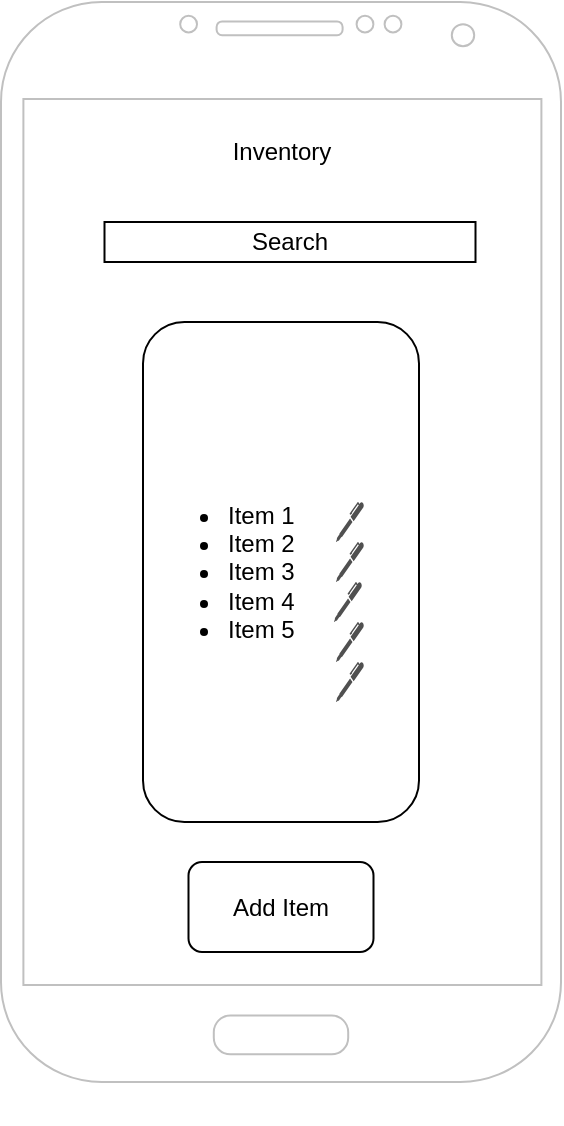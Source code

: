 <mxfile pages="5">
    <diagram id="EtNm9FF6X-3ODy4SjIhC" name="Home">
        <mxGraphModel dx="976" dy="455" grid="1" gridSize="10" guides="1" tooltips="1" connect="1" arrows="1" fold="1" page="1" pageScale="1" pageWidth="827" pageHeight="1169" math="0" shadow="0">
            <root>
                <mxCell id="xcEyomFVwvn7D0aUiw91-0"/>
                <mxCell id="xcEyomFVwvn7D0aUiw91-1" parent="xcEyomFVwvn7D0aUiw91-0"/>
                <mxCell id="BLegcr1bXetS_ptCZn9G-0" value="&lt;div&gt;&lt;span style=&quot;color: rgba(0 , 0 , 0 , 0) ; font-family: monospace ; font-size: 0px&quot;&gt;%3CmxGraphModel%3E%3Croot%3E%3CmxCell%20id%3D%220%22%2F%3E%3CmxCell%20id%3D%221%22%20parent%3D%220%22%2F%3E%3CmxCell%20id%3D%222%22%20value%3D%22Add%20item%22%20style%3D%22whiteSpace%3Dwrap%3Bhtml%3D1%3Baspect%3Dfixed%3B%22%20vertex%3D%221%22%20parent%3D%221%22%3E%3CmxGeometry%20x%3D%22402.5%22%20y%3D%22250%22%20width%3D%2280%22%20height%3D%2280%22%20as%3D%22geometry%22%2F%3E%3C%2FmxCell%3E%3C%2Froot%3E%3C%2FmxGraphModel%3E&lt;/span&gt;&lt;br&gt;&lt;/div&gt;" style="verticalLabelPosition=bottom;verticalAlign=top;html=1;shadow=0;dashed=0;strokeWidth=1;shape=mxgraph.android.phone2;strokeColor=#c0c0c0;" parent="xcEyomFVwvn7D0aUiw91-1" vertex="1">
                    <mxGeometry x="247.5" y="80" width="280" height="540" as="geometry"/>
                </mxCell>
                <mxCell id="BLegcr1bXetS_ptCZn9G-2" value="Inventory" style="text;html=1;strokeColor=none;fillColor=none;align=center;verticalAlign=middle;whiteSpace=wrap;rounded=0;" parent="xcEyomFVwvn7D0aUiw91-1" vertex="1">
                    <mxGeometry x="352.5" y="140" width="70" height="30" as="geometry"/>
                </mxCell>
                <mxCell id="BLegcr1bXetS_ptCZn9G-7" value="&lt;ul&gt;&lt;li&gt;Item 1&lt;/li&gt;&lt;li&gt;Item 2&lt;/li&gt;&lt;li&gt;Item 3&lt;/li&gt;&lt;li&gt;Item 4&lt;/li&gt;&lt;li&gt;Item 5&lt;/li&gt;&lt;/ul&gt;" style="rounded=1;whiteSpace=wrap;html=1;direction=south;align=left;" parent="xcEyomFVwvn7D0aUiw91-1" vertex="1">
                    <mxGeometry x="318.5" y="240" width="138" height="250" as="geometry"/>
                </mxCell>
                <mxCell id="a5B9yhYmjrvIFe5GESAX-0" value="Search" style="rounded=0;whiteSpace=wrap;html=1;" parent="xcEyomFVwvn7D0aUiw91-1" vertex="1">
                    <mxGeometry x="299.25" y="190" width="185.5" height="20" as="geometry"/>
                </mxCell>
                <mxCell id="o7q6VUiy_cesrPPZM_M3-0" value="" style="sketch=0;pointerEvents=1;shadow=0;dashed=0;html=1;strokeColor=none;fillColor=#505050;labelPosition=center;verticalLabelPosition=bottom;verticalAlign=top;outlineConnect=0;align=center;shape=mxgraph.office.concepts.writing_pen;" parent="xcEyomFVwvn7D0aUiw91-1" vertex="1">
                    <mxGeometry x="415" y="330" width="14" height="20" as="geometry"/>
                </mxCell>
                <mxCell id="o7q6VUiy_cesrPPZM_M3-1" value="" style="sketch=0;pointerEvents=1;shadow=0;dashed=0;html=1;strokeColor=none;fillColor=#505050;labelPosition=center;verticalLabelPosition=bottom;verticalAlign=top;outlineConnect=0;align=center;shape=mxgraph.office.concepts.writing_pen;" parent="xcEyomFVwvn7D0aUiw91-1" vertex="1">
                    <mxGeometry x="415" y="350" width="14" height="20" as="geometry"/>
                </mxCell>
                <mxCell id="o7q6VUiy_cesrPPZM_M3-2" value="" style="sketch=0;pointerEvents=1;shadow=0;dashed=0;html=1;strokeColor=none;fillColor=#505050;labelPosition=center;verticalLabelPosition=bottom;verticalAlign=top;outlineConnect=0;align=center;shape=mxgraph.office.concepts.writing_pen;" parent="xcEyomFVwvn7D0aUiw91-1" vertex="1">
                    <mxGeometry x="414" y="370" width="14" height="20" as="geometry"/>
                </mxCell>
                <mxCell id="o7q6VUiy_cesrPPZM_M3-3" value="" style="sketch=0;pointerEvents=1;shadow=0;dashed=0;html=1;strokeColor=none;fillColor=#505050;labelPosition=center;verticalLabelPosition=bottom;verticalAlign=top;outlineConnect=0;align=center;shape=mxgraph.office.concepts.writing_pen;" parent="xcEyomFVwvn7D0aUiw91-1" vertex="1">
                    <mxGeometry x="415" y="390" width="14" height="20" as="geometry"/>
                </mxCell>
                <mxCell id="o7q6VUiy_cesrPPZM_M3-4" value="" style="sketch=0;pointerEvents=1;shadow=0;dashed=0;html=1;strokeColor=none;fillColor=#505050;labelPosition=center;verticalLabelPosition=bottom;verticalAlign=top;outlineConnect=0;align=center;shape=mxgraph.office.concepts.writing_pen;" parent="xcEyomFVwvn7D0aUiw91-1" vertex="1">
                    <mxGeometry x="415" y="410" width="14" height="20" as="geometry"/>
                </mxCell>
                <mxCell id="SZnqoiL6_EiMQVeKlNE2-0" value="Add Item" style="rounded=1;whiteSpace=wrap;html=1;" parent="xcEyomFVwvn7D0aUiw91-1" vertex="1">
                    <mxGeometry x="341.25" y="510" width="92.5" height="45" as="geometry"/>
                </mxCell>
            </root>
        </mxGraphModel>
    </diagram>
    <diagram id="6oybD5asHyvLyP35SZ61" name="Add item">
        <mxGraphModel dx="1260" dy="616" grid="1" gridSize="10" guides="1" tooltips="1" connect="1" arrows="1" fold="1" page="1" pageScale="1" pageWidth="827" pageHeight="1169" math="0" shadow="0">
            <root>
                <mxCell id="DNtGfrfDivrr_IUyHh6b-0"/>
                <mxCell id="DNtGfrfDivrr_IUyHh6b-1" parent="DNtGfrfDivrr_IUyHh6b-0"/>
                <mxCell id="2qbssIr2wVkzotyTqTVe-1" value="" style="verticalLabelPosition=bottom;verticalAlign=top;html=1;shadow=0;dashed=0;strokeWidth=1;shape=mxgraph.android.phone2;strokeColor=#c0c0c0;" parent="DNtGfrfDivrr_IUyHh6b-1" vertex="1">
                    <mxGeometry x="240" y="80" width="280" height="540" as="geometry"/>
                </mxCell>
                <mxCell id="Knup_NkGSgt3Vw-mhnHq-0" value="Upload Image" style="whiteSpace=wrap;html=1;aspect=fixed;" parent="DNtGfrfDivrr_IUyHh6b-1" vertex="1">
                    <mxGeometry x="340" y="190" width="80" height="80" as="geometry"/>
                </mxCell>
                <mxCell id="Knup_NkGSgt3Vw-mhnHq-1" value="Add Item Name" style="text;html=1;strokeColor=none;fillColor=none;align=center;verticalAlign=middle;whiteSpace=wrap;rounded=0;" parent="DNtGfrfDivrr_IUyHh6b-1" vertex="1">
                    <mxGeometry x="327.5" y="140" width="105" height="30" as="geometry"/>
                </mxCell>
                <mxCell id="Knup_NkGSgt3Vw-mhnHq-2" value="&lt;ul&gt;&lt;li&gt;Add Price&lt;/li&gt;&lt;li&gt;Add Description&lt;/li&gt;&lt;li&gt;Add Category&lt;/li&gt;&lt;/ul&gt;" style="rounded=1;whiteSpace=wrap;html=1;align=left;" parent="DNtGfrfDivrr_IUyHh6b-1" vertex="1">
                    <mxGeometry x="305" y="290" width="150" height="170" as="geometry"/>
                </mxCell>
                <mxCell id="Knup_NkGSgt3Vw-mhnHq-3" value="Return to home page" style="rounded=0;whiteSpace=wrap;html=1;" parent="DNtGfrfDivrr_IUyHh6b-1" vertex="1">
                    <mxGeometry x="320" y="490" width="120" height="60" as="geometry"/>
                </mxCell>
            </root>
        </mxGraphModel>
    </diagram>
    <diagram id="ZoDWijr4wKdM6BBAjusg" name="Edit item">
        <mxGraphModel dx="1260" dy="95" grid="1" gridSize="10" guides="1" tooltips="1" connect="1" arrows="1" fold="1" page="1" pageScale="1" pageWidth="827" pageHeight="1169" math="0" shadow="0">
            <root>
                <mxCell id="sjFCEKZpSLcH-V81rqJq-0"/>
                <mxCell id="sjFCEKZpSLcH-V81rqJq-1" parent="sjFCEKZpSLcH-V81rqJq-0"/>
                <mxCell id="R2zM89uwiaDGoyPs-jpl-0" value="" style="verticalLabelPosition=bottom;verticalAlign=top;html=1;shadow=0;dashed=0;strokeWidth=1;shape=mxgraph.android.phone2;strokeColor=#c0c0c0;" parent="sjFCEKZpSLcH-V81rqJq-1" vertex="1">
                    <mxGeometry x="225" y="80" width="280" height="540" as="geometry"/>
                </mxCell>
                <mxCell id="R2zM89uwiaDGoyPs-jpl-1" value="Item Img" style="whiteSpace=wrap;html=1;aspect=fixed;" parent="sjFCEKZpSLcH-V81rqJq-1" vertex="1">
                    <mxGeometry x="275" y="200" width="80" height="80" as="geometry"/>
                </mxCell>
                <mxCell id="R2zM89uwiaDGoyPs-jpl-2" value="Item Name" style="text;html=1;strokeColor=none;fillColor=none;align=center;verticalAlign=middle;whiteSpace=wrap;rounded=0;" parent="sjFCEKZpSLcH-V81rqJq-1" vertex="1">
                    <mxGeometry x="280" y="140" width="70" height="30" as="geometry"/>
                </mxCell>
                <mxCell id="R2zM89uwiaDGoyPs-jpl-3" value="&lt;ul&gt;&lt;li&gt;Price&lt;/li&gt;&lt;li&gt;Description&lt;/li&gt;&lt;li&gt;Category&lt;/li&gt;&lt;/ul&gt;" style="rounded=1;whiteSpace=wrap;html=1;align=left;" parent="sjFCEKZpSLcH-V81rqJq-1" vertex="1">
                    <mxGeometry x="255" y="312.5" width="120" height="170" as="geometry"/>
                </mxCell>
                <mxCell id="R2zM89uwiaDGoyPs-jpl-4" value="Return to home page" style="rounded=0;whiteSpace=wrap;html=1;" parent="sjFCEKZpSLcH-V81rqJq-1" vertex="1">
                    <mxGeometry x="305" y="500" width="120" height="60" as="geometry"/>
                </mxCell>
                <mxCell id="R2zM89uwiaDGoyPs-jpl-5" value="Edit" style="whiteSpace=wrap;html=1;aspect=fixed;" parent="sjFCEKZpSLcH-V81rqJq-1" vertex="1">
                    <mxGeometry x="414" y="135" width="40" height="40" as="geometry"/>
                </mxCell>
                <mxCell id="R2zM89uwiaDGoyPs-jpl-6" value="Edit" style="whiteSpace=wrap;html=1;aspect=fixed;" parent="sjFCEKZpSLcH-V81rqJq-1" vertex="1">
                    <mxGeometry x="413" y="377.5" width="40" height="40" as="geometry"/>
                </mxCell>
                <mxCell id="R2zM89uwiaDGoyPs-jpl-7" value="Edit" style="whiteSpace=wrap;html=1;aspect=fixed;" parent="sjFCEKZpSLcH-V81rqJq-1" vertex="1">
                    <mxGeometry x="413" y="220" width="40" height="40" as="geometry"/>
                </mxCell>
            </root>
        </mxGraphModel>
    </diagram>
    <diagram id="ocXVbgHgwpfzxlpIKyi1" name="View item">
        <mxGraphModel dx="976" dy="455" grid="1" gridSize="10" guides="1" tooltips="1" connect="1" arrows="1" fold="1" page="1" pageScale="1" pageWidth="827" pageHeight="1169" math="0" shadow="0">
            <root>
                <mxCell id="llHv5tLQ34S0l-LqSnNW-0"/>
                <mxCell id="llHv5tLQ34S0l-LqSnNW-1" parent="llHv5tLQ34S0l-LqSnNW-0"/>
                <mxCell id="llHv5tLQ34S0l-LqSnNW-2" value="" style="verticalLabelPosition=bottom;verticalAlign=top;html=1;shadow=0;dashed=0;strokeWidth=1;shape=mxgraph.android.phone2;strokeColor=#c0c0c0;" parent="llHv5tLQ34S0l-LqSnNW-1" vertex="1">
                    <mxGeometry x="230" y="130" width="280" height="540" as="geometry"/>
                </mxCell>
                <mxCell id="llHv5tLQ34S0l-LqSnNW-3" value="Item Img" style="whiteSpace=wrap;html=1;aspect=fixed;" parent="llHv5tLQ34S0l-LqSnNW-1" vertex="1">
                    <mxGeometry x="330" y="250" width="80" height="80" as="geometry"/>
                </mxCell>
                <mxCell id="llHv5tLQ34S0l-LqSnNW-4" value="Item Name" style="text;html=1;strokeColor=none;fillColor=none;align=center;verticalAlign=middle;whiteSpace=wrap;rounded=0;" parent="llHv5tLQ34S0l-LqSnNW-1" vertex="1">
                    <mxGeometry x="335" y="200" width="70" height="30" as="geometry"/>
                </mxCell>
                <mxCell id="llHv5tLQ34S0l-LqSnNW-5" value="&lt;ul&gt;&lt;li&gt;Price&lt;/li&gt;&lt;li&gt;Description&lt;/li&gt;&lt;li&gt;Category&lt;/li&gt;&lt;/ul&gt;" style="rounded=1;whiteSpace=wrap;html=1;align=left;" parent="llHv5tLQ34S0l-LqSnNW-1" vertex="1">
                    <mxGeometry x="310" y="360" width="120" height="170" as="geometry"/>
                </mxCell>
                <mxCell id="llHv5tLQ34S0l-LqSnNW-6" value="Return to home page" style="rounded=0;whiteSpace=wrap;html=1;" parent="llHv5tLQ34S0l-LqSnNW-1" vertex="1">
                    <mxGeometry x="315" y="559.5" width="110" height="50" as="geometry"/>
                </mxCell>
            </root>
        </mxGraphModel>
    </diagram>
</mxfile>